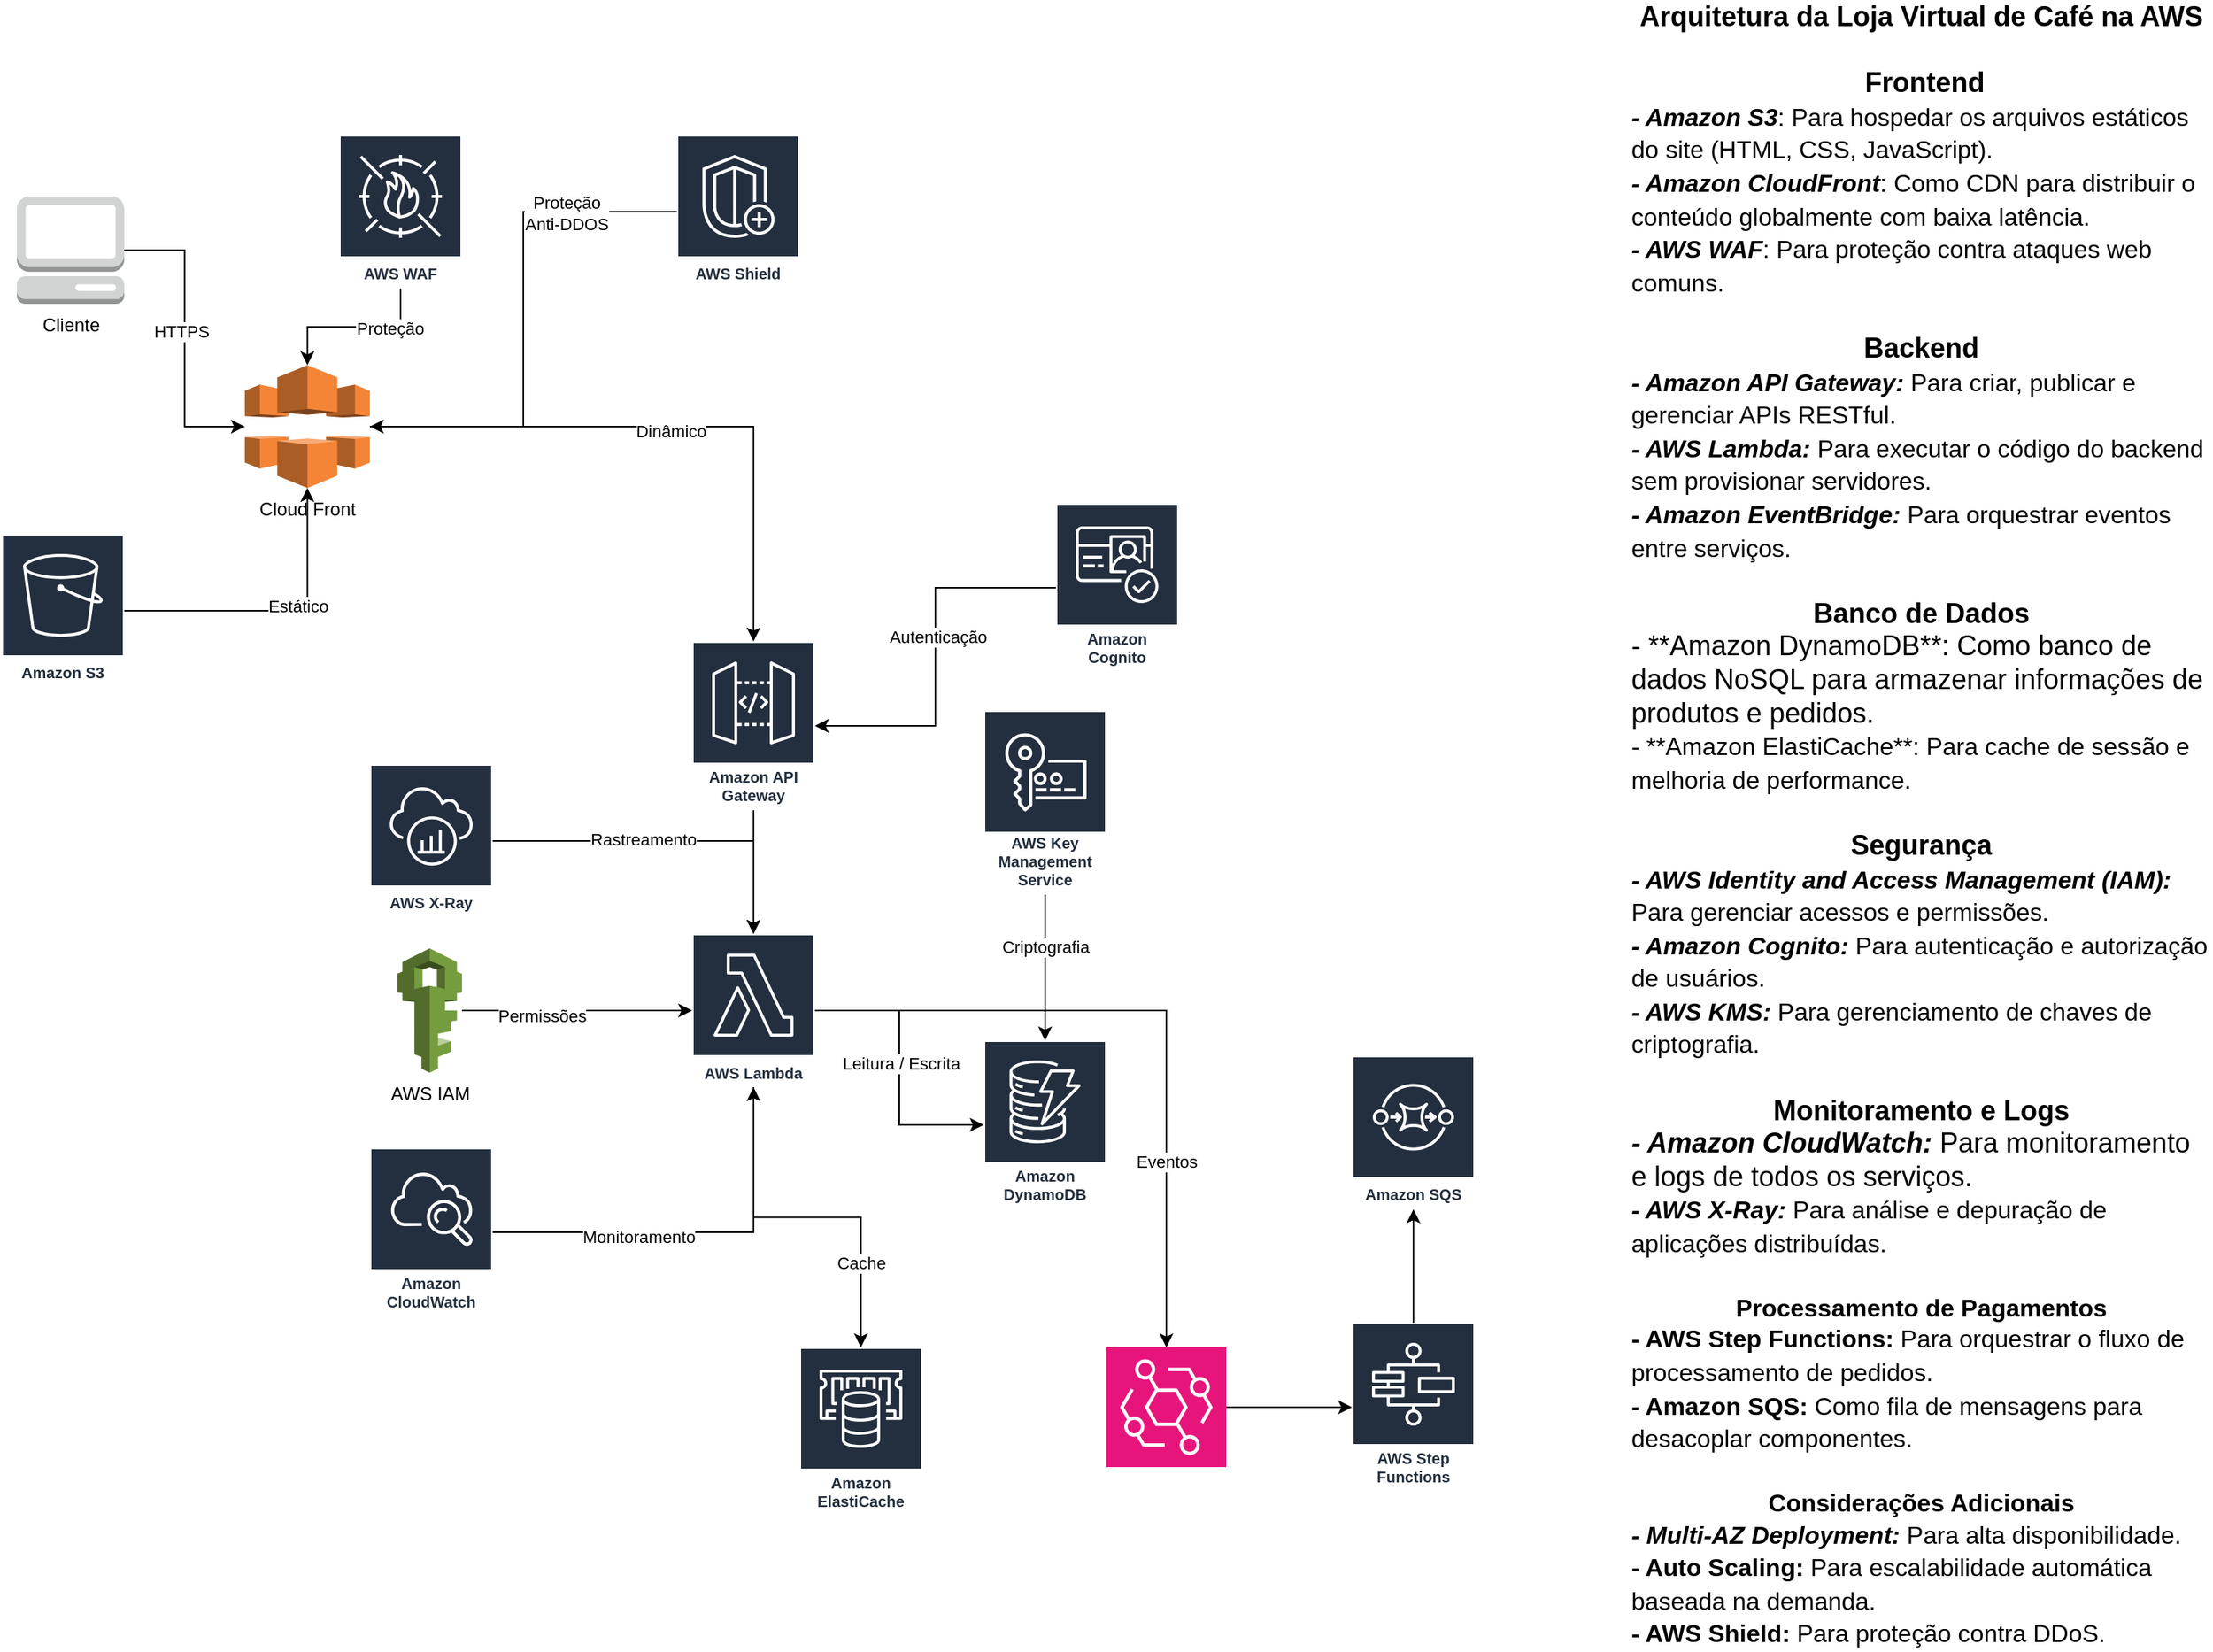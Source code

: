 <mxfile version="24.7.17">
  <diagram id="Ht1M8jgEwFfnCIfOTk4-" name="Page-1">
    <mxGraphModel dx="2200" dy="1303" grid="1" gridSize="10" guides="1" tooltips="1" connect="1" arrows="1" fold="1" page="1" pageScale="1" pageWidth="1654" pageHeight="1169" math="0" shadow="0">
      <root>
        <mxCell id="0" />
        <mxCell id="1" parent="0" />
        <mxCell id="QQk4dAQx20ExkPz3AdSX-21" style="edgeStyle=orthogonalEdgeStyle;rounded=0;orthogonalLoop=1;jettySize=auto;html=1;" parent="1" source="QQk4dAQx20ExkPz3AdSX-2" target="6D-WO8wmIOQ5Lj4E1bp6-4" edge="1">
          <mxGeometry relative="1" as="geometry">
            <mxPoint x="400" y="460" as="targetPoint" />
          </mxGeometry>
        </mxCell>
        <mxCell id="QQk4dAQx20ExkPz3AdSX-22" value="Dinâmico" style="edgeLabel;html=1;align=center;verticalAlign=middle;resizable=0;points=[];" parent="QQk4dAQx20ExkPz3AdSX-21" vertex="1" connectable="0">
          <mxGeometry x="0.004" y="-3" relative="1" as="geometry">
            <mxPoint as="offset" />
          </mxGeometry>
        </mxCell>
        <mxCell id="QQk4dAQx20ExkPz3AdSX-2" value="Cloud Front" style="outlineConnect=0;dashed=0;verticalLabelPosition=bottom;verticalAlign=top;align=center;html=1;shape=mxgraph.aws3.cloudfront;fillColor=#F58536;gradientColor=none;" parent="1" vertex="1">
          <mxGeometry x="278.56" y="280" width="81.44" height="80" as="geometry" />
        </mxCell>
        <mxCell id="QQk4dAQx20ExkPz3AdSX-3" value="Cliente" style="outlineConnect=0;dashed=0;verticalLabelPosition=bottom;verticalAlign=top;align=center;html=1;shape=mxgraph.aws3.management_console;fillColor=#D2D3D3;gradientColor=none;" parent="1" vertex="1">
          <mxGeometry x="130" y="170" width="70" height="70" as="geometry" />
        </mxCell>
        <mxCell id="QQk4dAQx20ExkPz3AdSX-14" style="edgeStyle=orthogonalEdgeStyle;rounded=0;orthogonalLoop=1;jettySize=auto;html=1;" parent="1" target="QQk4dAQx20ExkPz3AdSX-2" edge="1" source="6D-WO8wmIOQ5Lj4E1bp6-2">
          <mxGeometry relative="1" as="geometry">
            <mxPoint x="330.0" y="184.957" as="sourcePoint" />
          </mxGeometry>
        </mxCell>
        <mxCell id="QQk4dAQx20ExkPz3AdSX-15" value="Proteção" style="edgeLabel;html=1;align=center;verticalAlign=middle;resizable=0;points=[];" parent="QQk4dAQx20ExkPz3AdSX-14" vertex="1" connectable="0">
          <mxGeometry x="-0.411" y="1" relative="1" as="geometry">
            <mxPoint as="offset" />
          </mxGeometry>
        </mxCell>
        <mxCell id="QQk4dAQx20ExkPz3AdSX-16" style="edgeStyle=orthogonalEdgeStyle;rounded=0;orthogonalLoop=1;jettySize=auto;html=1;entryX=1;entryY=0.5;entryDx=0;entryDy=0;entryPerimeter=0;" parent="1" source="6D-WO8wmIOQ5Lj4E1bp6-1" target="QQk4dAQx20ExkPz3AdSX-2" edge="1">
          <mxGeometry relative="1" as="geometry">
            <mxPoint x="460" y="360" as="targetPoint" />
            <mxPoint x="480" y="260" as="sourcePoint" />
          </mxGeometry>
        </mxCell>
        <mxCell id="QQk4dAQx20ExkPz3AdSX-17" value="Proteção&lt;div&gt;Anti-DDOS&lt;/div&gt;" style="edgeLabel;html=1;align=center;verticalAlign=middle;resizable=0;points=[];" parent="QQk4dAQx20ExkPz3AdSX-16" vertex="1" connectable="0">
          <mxGeometry x="-0.575" y="1" relative="1" as="geometry">
            <mxPoint as="offset" />
          </mxGeometry>
        </mxCell>
        <mxCell id="QQk4dAQx20ExkPz3AdSX-12" style="edgeStyle=orthogonalEdgeStyle;rounded=0;orthogonalLoop=1;jettySize=auto;html=1;entryX=0;entryY=0.5;entryDx=0;entryDy=0;entryPerimeter=0;" parent="1" source="QQk4dAQx20ExkPz3AdSX-3" target="QQk4dAQx20ExkPz3AdSX-2" edge="1">
          <mxGeometry relative="1" as="geometry" />
        </mxCell>
        <mxCell id="QQk4dAQx20ExkPz3AdSX-13" value="HTTPS" style="edgeLabel;html=1;align=center;verticalAlign=middle;resizable=0;points=[];" parent="QQk4dAQx20ExkPz3AdSX-12" vertex="1" connectable="0">
          <mxGeometry x="-0.033" y="-3" relative="1" as="geometry">
            <mxPoint y="-1" as="offset" />
          </mxGeometry>
        </mxCell>
        <mxCell id="QQk4dAQx20ExkPz3AdSX-18" style="edgeStyle=orthogonalEdgeStyle;rounded=0;orthogonalLoop=1;jettySize=auto;html=1;entryX=0.5;entryY=1;entryDx=0;entryDy=0;entryPerimeter=0;" parent="1" source="6D-WO8wmIOQ5Lj4E1bp6-3" target="QQk4dAQx20ExkPz3AdSX-2" edge="1">
          <mxGeometry relative="1" as="geometry">
            <mxPoint x="350" y="560" as="sourcePoint" />
          </mxGeometry>
        </mxCell>
        <mxCell id="QQk4dAQx20ExkPz3AdSX-19" value="Estático" style="edgeLabel;html=1;align=center;verticalAlign=middle;resizable=0;points=[];" parent="QQk4dAQx20ExkPz3AdSX-18" vertex="1" connectable="0">
          <mxGeometry x="0.132" y="3" relative="1" as="geometry">
            <mxPoint as="offset" />
          </mxGeometry>
        </mxCell>
        <mxCell id="6D-WO8wmIOQ5Lj4E1bp6-1" value="AWS Shield" style="sketch=0;outlineConnect=0;fontColor=#232F3E;gradientColor=none;strokeColor=#ffffff;fillColor=#232F3E;dashed=0;verticalLabelPosition=middle;verticalAlign=bottom;align=center;html=1;whiteSpace=wrap;fontSize=10;fontStyle=1;spacing=3;shape=mxgraph.aws4.productIcon;prIcon=mxgraph.aws4.shield;" vertex="1" parent="1">
          <mxGeometry x="560" y="130" width="80" height="100" as="geometry" />
        </mxCell>
        <mxCell id="6D-WO8wmIOQ5Lj4E1bp6-2" value="AWS WAF" style="sketch=0;outlineConnect=0;fontColor=#232F3E;gradientColor=none;strokeColor=#ffffff;fillColor=#232F3E;dashed=0;verticalLabelPosition=middle;verticalAlign=bottom;align=center;html=1;whiteSpace=wrap;fontSize=10;fontStyle=1;spacing=3;shape=mxgraph.aws4.productIcon;prIcon=mxgraph.aws4.waf;" vertex="1" parent="1">
          <mxGeometry x="340" y="130" width="80" height="100" as="geometry" />
        </mxCell>
        <mxCell id="6D-WO8wmIOQ5Lj4E1bp6-3" value="Amazon S3" style="sketch=0;outlineConnect=0;fontColor=#232F3E;gradientColor=none;strokeColor=#ffffff;fillColor=#232F3E;dashed=0;verticalLabelPosition=middle;verticalAlign=bottom;align=center;html=1;whiteSpace=wrap;fontSize=10;fontStyle=1;spacing=3;shape=mxgraph.aws4.productIcon;prIcon=mxgraph.aws4.s3;" vertex="1" parent="1">
          <mxGeometry x="120" y="390" width="80" height="100" as="geometry" />
        </mxCell>
        <mxCell id="6D-WO8wmIOQ5Lj4E1bp6-9" style="edgeStyle=orthogonalEdgeStyle;rounded=0;orthogonalLoop=1;jettySize=auto;html=1;" edge="1" parent="1" source="6D-WO8wmIOQ5Lj4E1bp6-4" target="6D-WO8wmIOQ5Lj4E1bp6-8">
          <mxGeometry relative="1" as="geometry" />
        </mxCell>
        <mxCell id="6D-WO8wmIOQ5Lj4E1bp6-4" value="Amazon API Gateway" style="sketch=0;outlineConnect=0;fontColor=#232F3E;gradientColor=none;strokeColor=#ffffff;fillColor=#232F3E;dashed=0;verticalLabelPosition=middle;verticalAlign=bottom;align=center;html=1;whiteSpace=wrap;fontSize=10;fontStyle=1;spacing=3;shape=mxgraph.aws4.productIcon;prIcon=mxgraph.aws4.api_gateway;" vertex="1" parent="1">
          <mxGeometry x="570" y="460" width="80" height="110" as="geometry" />
        </mxCell>
        <mxCell id="6D-WO8wmIOQ5Lj4E1bp6-6" style="edgeStyle=orthogonalEdgeStyle;rounded=0;orthogonalLoop=1;jettySize=auto;html=1;" edge="1" parent="1" source="6D-WO8wmIOQ5Lj4E1bp6-5" target="6D-WO8wmIOQ5Lj4E1bp6-4">
          <mxGeometry relative="1" as="geometry" />
        </mxCell>
        <mxCell id="6D-WO8wmIOQ5Lj4E1bp6-7" value="Autenticação" style="edgeLabel;html=1;align=center;verticalAlign=middle;resizable=0;points=[];" vertex="1" connectable="0" parent="6D-WO8wmIOQ5Lj4E1bp6-6">
          <mxGeometry x="-0.105" y="1" relative="1" as="geometry">
            <mxPoint as="offset" />
          </mxGeometry>
        </mxCell>
        <mxCell id="6D-WO8wmIOQ5Lj4E1bp6-5" value="Amazon Cognito" style="sketch=0;outlineConnect=0;fontColor=#232F3E;gradientColor=none;strokeColor=#ffffff;fillColor=#232F3E;dashed=0;verticalLabelPosition=middle;verticalAlign=bottom;align=center;html=1;whiteSpace=wrap;fontSize=10;fontStyle=1;spacing=3;shape=mxgraph.aws4.productIcon;prIcon=mxgraph.aws4.cognito;" vertex="1" parent="1">
          <mxGeometry x="807" y="370" width="80" height="110" as="geometry" />
        </mxCell>
        <mxCell id="6D-WO8wmIOQ5Lj4E1bp6-22" style="edgeStyle=orthogonalEdgeStyle;rounded=0;orthogonalLoop=1;jettySize=auto;html=1;" edge="1" parent="1" source="6D-WO8wmIOQ5Lj4E1bp6-8" target="6D-WO8wmIOQ5Lj4E1bp6-21">
          <mxGeometry relative="1" as="geometry" />
        </mxCell>
        <mxCell id="6D-WO8wmIOQ5Lj4E1bp6-23" value="Leitura / Escrita" style="edgeLabel;html=1;align=center;verticalAlign=middle;resizable=0;points=[];" vertex="1" connectable="0" parent="6D-WO8wmIOQ5Lj4E1bp6-22">
          <mxGeometry x="-0.037" y="1" relative="1" as="geometry">
            <mxPoint as="offset" />
          </mxGeometry>
        </mxCell>
        <mxCell id="6D-WO8wmIOQ5Lj4E1bp6-28" style="edgeStyle=orthogonalEdgeStyle;rounded=0;orthogonalLoop=1;jettySize=auto;html=1;" edge="1" parent="1" source="6D-WO8wmIOQ5Lj4E1bp6-8" target="6D-WO8wmIOQ5Lj4E1bp6-27">
          <mxGeometry relative="1" as="geometry" />
        </mxCell>
        <mxCell id="6D-WO8wmIOQ5Lj4E1bp6-29" value="Cache" style="edgeLabel;html=1;align=center;verticalAlign=middle;resizable=0;points=[];" vertex="1" connectable="0" parent="6D-WO8wmIOQ5Lj4E1bp6-28">
          <mxGeometry x="0.535" relative="1" as="geometry">
            <mxPoint as="offset" />
          </mxGeometry>
        </mxCell>
        <mxCell id="6D-WO8wmIOQ5Lj4E1bp6-31" style="edgeStyle=orthogonalEdgeStyle;rounded=0;orthogonalLoop=1;jettySize=auto;html=1;" edge="1" parent="1" source="6D-WO8wmIOQ5Lj4E1bp6-8" target="6D-WO8wmIOQ5Lj4E1bp6-30">
          <mxGeometry relative="1" as="geometry" />
        </mxCell>
        <mxCell id="6D-WO8wmIOQ5Lj4E1bp6-32" value="Eventos" style="edgeLabel;html=1;align=center;verticalAlign=middle;resizable=0;points=[];" vertex="1" connectable="0" parent="6D-WO8wmIOQ5Lj4E1bp6-31">
          <mxGeometry x="0.462" relative="1" as="geometry">
            <mxPoint y="-1" as="offset" />
          </mxGeometry>
        </mxCell>
        <mxCell id="6D-WO8wmIOQ5Lj4E1bp6-8" value="AWS Lambda" style="sketch=0;outlineConnect=0;fontColor=#232F3E;gradientColor=none;strokeColor=#ffffff;fillColor=#232F3E;dashed=0;verticalLabelPosition=middle;verticalAlign=bottom;align=center;html=1;whiteSpace=wrap;fontSize=10;fontStyle=1;spacing=3;shape=mxgraph.aws4.productIcon;prIcon=mxgraph.aws4.lambda;" vertex="1" parent="1">
          <mxGeometry x="570" y="650.5" width="80" height="100" as="geometry" />
        </mxCell>
        <mxCell id="6D-WO8wmIOQ5Lj4E1bp6-11" style="edgeStyle=orthogonalEdgeStyle;rounded=0;orthogonalLoop=1;jettySize=auto;html=1;" edge="1" parent="1" source="6D-WO8wmIOQ5Lj4E1bp6-10" target="6D-WO8wmIOQ5Lj4E1bp6-8">
          <mxGeometry relative="1" as="geometry" />
        </mxCell>
        <mxCell id="6D-WO8wmIOQ5Lj4E1bp6-12" value="Permissões" style="edgeLabel;html=1;align=center;verticalAlign=middle;resizable=0;points=[];" vertex="1" connectable="0" parent="6D-WO8wmIOQ5Lj4E1bp6-11">
          <mxGeometry x="-0.314" y="-3" relative="1" as="geometry">
            <mxPoint as="offset" />
          </mxGeometry>
        </mxCell>
        <mxCell id="6D-WO8wmIOQ5Lj4E1bp6-10" value="AWS IAM" style="outlineConnect=0;dashed=0;verticalLabelPosition=bottom;verticalAlign=top;align=center;html=1;shape=mxgraph.aws3.iam;fillColor=#759C3E;gradientColor=none;" vertex="1" parent="1">
          <mxGeometry x="378" y="660" width="42" height="81" as="geometry" />
        </mxCell>
        <mxCell id="6D-WO8wmIOQ5Lj4E1bp6-14" style="edgeStyle=orthogonalEdgeStyle;rounded=0;orthogonalLoop=1;jettySize=auto;html=1;" edge="1" parent="1" source="6D-WO8wmIOQ5Lj4E1bp6-13" target="6D-WO8wmIOQ5Lj4E1bp6-8">
          <mxGeometry relative="1" as="geometry" />
        </mxCell>
        <mxCell id="6D-WO8wmIOQ5Lj4E1bp6-15" value="Monitoramento" style="edgeLabel;html=1;align=center;verticalAlign=middle;resizable=0;points=[];" vertex="1" connectable="0" parent="6D-WO8wmIOQ5Lj4E1bp6-14">
          <mxGeometry x="-0.287" y="-3" relative="1" as="geometry">
            <mxPoint as="offset" />
          </mxGeometry>
        </mxCell>
        <mxCell id="6D-WO8wmIOQ5Lj4E1bp6-13" value="Amazon CloudWatch" style="sketch=0;outlineConnect=0;fontColor=#232F3E;gradientColor=none;strokeColor=#ffffff;fillColor=#232F3E;dashed=0;verticalLabelPosition=middle;verticalAlign=bottom;align=center;html=1;whiteSpace=wrap;fontSize=10;fontStyle=1;spacing=3;shape=mxgraph.aws4.productIcon;prIcon=mxgraph.aws4.cloudwatch;" vertex="1" parent="1">
          <mxGeometry x="360" y="790" width="80" height="110" as="geometry" />
        </mxCell>
        <mxCell id="6D-WO8wmIOQ5Lj4E1bp6-17" style="edgeStyle=orthogonalEdgeStyle;rounded=0;orthogonalLoop=1;jettySize=auto;html=1;" edge="1" parent="1" source="6D-WO8wmIOQ5Lj4E1bp6-16" target="6D-WO8wmIOQ5Lj4E1bp6-8">
          <mxGeometry relative="1" as="geometry" />
        </mxCell>
        <mxCell id="6D-WO8wmIOQ5Lj4E1bp6-18" value="Rastreamento" style="edgeLabel;html=1;align=center;verticalAlign=middle;resizable=0;points=[];" vertex="1" connectable="0" parent="6D-WO8wmIOQ5Lj4E1bp6-17">
          <mxGeometry x="-0.152" y="1" relative="1" as="geometry">
            <mxPoint as="offset" />
          </mxGeometry>
        </mxCell>
        <mxCell id="6D-WO8wmIOQ5Lj4E1bp6-16" value="AWS X-Ray" style="sketch=0;outlineConnect=0;fontColor=#232F3E;gradientColor=none;strokeColor=#ffffff;fillColor=#232F3E;dashed=0;verticalLabelPosition=middle;verticalAlign=bottom;align=center;html=1;whiteSpace=wrap;fontSize=10;fontStyle=1;spacing=3;shape=mxgraph.aws4.productIcon;prIcon=mxgraph.aws4.xray;" vertex="1" parent="1">
          <mxGeometry x="360" y="540" width="80" height="100" as="geometry" />
        </mxCell>
        <mxCell id="6D-WO8wmIOQ5Lj4E1bp6-21" value="Amazon DynamoDB" style="sketch=0;outlineConnect=0;fontColor=#232F3E;gradientColor=none;strokeColor=#ffffff;fillColor=#232F3E;dashed=0;verticalLabelPosition=middle;verticalAlign=bottom;align=center;html=1;whiteSpace=wrap;fontSize=10;fontStyle=1;spacing=3;shape=mxgraph.aws4.productIcon;prIcon=mxgraph.aws4.dynamodb;" vertex="1" parent="1">
          <mxGeometry x="760" y="720" width="80" height="110" as="geometry" />
        </mxCell>
        <mxCell id="6D-WO8wmIOQ5Lj4E1bp6-25" style="edgeStyle=orthogonalEdgeStyle;rounded=0;orthogonalLoop=1;jettySize=auto;html=1;" edge="1" parent="1" source="6D-WO8wmIOQ5Lj4E1bp6-24" target="6D-WO8wmIOQ5Lj4E1bp6-21">
          <mxGeometry relative="1" as="geometry" />
        </mxCell>
        <mxCell id="6D-WO8wmIOQ5Lj4E1bp6-26" value="Criptografia" style="edgeLabel;html=1;align=center;verticalAlign=middle;resizable=0;points=[];" vertex="1" connectable="0" parent="6D-WO8wmIOQ5Lj4E1bp6-25">
          <mxGeometry x="-0.289" relative="1" as="geometry">
            <mxPoint as="offset" />
          </mxGeometry>
        </mxCell>
        <mxCell id="6D-WO8wmIOQ5Lj4E1bp6-24" value="AWS Key Management Service" style="sketch=0;outlineConnect=0;fontColor=#232F3E;gradientColor=none;strokeColor=#ffffff;fillColor=#232F3E;dashed=0;verticalLabelPosition=middle;verticalAlign=bottom;align=center;html=1;whiteSpace=wrap;fontSize=10;fontStyle=1;spacing=3;shape=mxgraph.aws4.productIcon;prIcon=mxgraph.aws4.key_management_service;" vertex="1" parent="1">
          <mxGeometry x="760" y="505" width="80" height="120" as="geometry" />
        </mxCell>
        <mxCell id="6D-WO8wmIOQ5Lj4E1bp6-27" value="Amazon ElastiCache" style="sketch=0;outlineConnect=0;fontColor=#232F3E;gradientColor=none;strokeColor=#ffffff;fillColor=#232F3E;dashed=0;verticalLabelPosition=middle;verticalAlign=bottom;align=center;html=1;whiteSpace=wrap;fontSize=10;fontStyle=1;spacing=3;shape=mxgraph.aws4.productIcon;prIcon=mxgraph.aws4.elasticache;" vertex="1" parent="1">
          <mxGeometry x="640" y="920" width="80" height="110" as="geometry" />
        </mxCell>
        <mxCell id="6D-WO8wmIOQ5Lj4E1bp6-34" style="edgeStyle=orthogonalEdgeStyle;rounded=0;orthogonalLoop=1;jettySize=auto;html=1;" edge="1" parent="1" source="6D-WO8wmIOQ5Lj4E1bp6-30" target="6D-WO8wmIOQ5Lj4E1bp6-33">
          <mxGeometry relative="1" as="geometry" />
        </mxCell>
        <mxCell id="6D-WO8wmIOQ5Lj4E1bp6-30" value="" style="sketch=0;points=[[0,0,0],[0.25,0,0],[0.5,0,0],[0.75,0,0],[1,0,0],[0,1,0],[0.25,1,0],[0.5,1,0],[0.75,1,0],[1,1,0],[0,0.25,0],[0,0.5,0],[0,0.75,0],[1,0.25,0],[1,0.5,0],[1,0.75,0]];outlineConnect=0;fontColor=#232F3E;fillColor=#E7157B;strokeColor=#ffffff;dashed=0;verticalLabelPosition=bottom;verticalAlign=top;align=center;html=1;fontSize=12;fontStyle=0;aspect=fixed;shape=mxgraph.aws4.resourceIcon;resIcon=mxgraph.aws4.eventbridge;" vertex="1" parent="1">
          <mxGeometry x="840" y="920" width="78" height="78" as="geometry" />
        </mxCell>
        <mxCell id="6D-WO8wmIOQ5Lj4E1bp6-36" style="edgeStyle=orthogonalEdgeStyle;rounded=0;orthogonalLoop=1;jettySize=auto;html=1;" edge="1" parent="1" source="6D-WO8wmIOQ5Lj4E1bp6-33" target="6D-WO8wmIOQ5Lj4E1bp6-35">
          <mxGeometry relative="1" as="geometry" />
        </mxCell>
        <mxCell id="6D-WO8wmIOQ5Lj4E1bp6-33" value="AWS Step Functions" style="sketch=0;outlineConnect=0;fontColor=#232F3E;gradientColor=none;strokeColor=#ffffff;fillColor=#232F3E;dashed=0;verticalLabelPosition=middle;verticalAlign=bottom;align=center;html=1;whiteSpace=wrap;fontSize=10;fontStyle=1;spacing=3;shape=mxgraph.aws4.productIcon;prIcon=mxgraph.aws4.step_functions;" vertex="1" parent="1">
          <mxGeometry x="1000" y="904" width="80" height="110" as="geometry" />
        </mxCell>
        <mxCell id="6D-WO8wmIOQ5Lj4E1bp6-35" value="Amazon SQS" style="sketch=0;outlineConnect=0;fontColor=#232F3E;gradientColor=none;strokeColor=#ffffff;fillColor=#232F3E;dashed=0;verticalLabelPosition=middle;verticalAlign=bottom;align=center;html=1;whiteSpace=wrap;fontSize=10;fontStyle=1;spacing=3;shape=mxgraph.aws4.productIcon;prIcon=mxgraph.aws4.sqs;" vertex="1" parent="1">
          <mxGeometry x="1000" y="730" width="80" height="100" as="geometry" />
        </mxCell>
        <mxCell id="6D-WO8wmIOQ5Lj4E1bp6-37" value="&lt;div style=&quot;font-size: 18px;&quot;&gt;&lt;div style=&quot;text-align: center;&quot;&gt;&lt;b style=&quot;background-color: initial;&quot;&gt;Arquitetura da Loja Virtual de Café na AWS&lt;/b&gt;&lt;/div&gt;&lt;span style=&quot;background-color: initial;&quot;&gt;&lt;div style=&quot;text-align: center;&quot;&gt;&lt;br&gt;&lt;/div&gt;&lt;/span&gt;&lt;/div&gt;&lt;div style=&quot;text-align: center;&quot;&gt;&lt;span style=&quot;background-color: initial;&quot;&gt;&lt;span style=&quot;font-size: 16px;&quot;&gt;&amp;nbsp;&lt;/span&gt;&lt;b style=&quot;&quot;&gt;&lt;font style=&quot;font-size: 18px;&quot;&gt;Frontend&lt;/font&gt;&lt;/b&gt;&lt;/span&gt;&lt;/div&gt;&lt;div style=&quot;font-size: 18px;&quot;&gt;&lt;i style=&quot;font-size: 16px; background-color: initial;&quot;&gt;&lt;b&gt;- Amazon S3&lt;/b&gt;&lt;/i&gt;&lt;span style=&quot;font-size: 16px; background-color: initial;&quot;&gt;: Para hospedar os arquivos estáticos do site (HTML, CSS, JavaScript).&lt;/span&gt;&lt;br&gt;&lt;span style=&quot;font-size: 16px; background-color: initial;&quot;&gt;&lt;i&gt;&lt;b&gt;- Amazon CloudFront&lt;/b&gt;&lt;/i&gt;: Como CDN para distribuir o conteúdo globalmente com baixa latência.&lt;/span&gt;&lt;br&gt;&lt;span style=&quot;font-size: 16px; background-color: initial;&quot;&gt;&lt;b&gt;&lt;i&gt;- AWS WAF&lt;/i&gt;&lt;/b&gt;: Para proteção contra ataques web comuns.&lt;/span&gt;&lt;br&gt;&lt;br&gt;&lt;div style=&quot;font-size: 18px; text-align: center;&quot;&gt;&lt;span style=&quot;background-color: initial;&quot;&gt;&lt;font style=&quot;font-size: 18px;&quot;&gt;&lt;b&gt;Backend&lt;/b&gt;&lt;/font&gt;&lt;/span&gt;&lt;/div&gt;&lt;span style=&quot;font-size: 16px; background-color: initial;&quot;&gt;&lt;b&gt;&lt;i&gt;- Amazon API Gateway:&lt;/i&gt;&lt;/b&gt; Para criar, publicar e gerenciar APIs RESTful.&lt;/span&gt;&lt;br&gt;&lt;span style=&quot;font-size: 16px; background-color: initial;&quot;&gt;&lt;i&gt;&lt;b&gt;- AWS Lambda: &lt;/b&gt;&lt;/i&gt;Para executar o código do backend sem provisionar servidores.&lt;/span&gt;&lt;br&gt;&lt;span style=&quot;font-size: 16px; background-color: initial;&quot;&gt;&lt;b&gt;&lt;i&gt;- Amazon EventBridge:&lt;/i&gt;&lt;/b&gt; Para orquestrar eventos entre serviços.&lt;/span&gt;&lt;br&gt;&lt;span style=&quot;font-size: 18px;&quot;&gt;&lt;br&gt;&lt;div style=&quot;text-align: center;&quot;&gt;&lt;span style=&quot;background-color: initial;&quot;&gt;&lt;b&gt;Banco de Dados&lt;/b&gt;&lt;/span&gt;&lt;/div&gt;&lt;/span&gt;&lt;span style=&quot;font-size: 18px; background-color: initial;&quot;&gt;- **Amazon DynamoDB**: Como banco de dados NoSQL para armazenar informações de produtos e pedidos.&lt;/span&gt;&lt;br&gt;&lt;span style=&quot;font-size: 16px; background-color: initial;&quot;&gt;- **Amazon ElastiCache**: Para cache de sessão e melhoria de performance.&lt;/span&gt;&lt;br&gt;&lt;br&gt;&lt;div style=&quot;text-align: center;&quot;&gt;&lt;span style=&quot;background-color: initial;&quot;&gt;&lt;font style=&quot;font-size: 18px;&quot;&gt;&lt;b&gt;Segurança&lt;/b&gt;&lt;/font&gt;&lt;/span&gt;&lt;/div&gt;&lt;span style=&quot;font-size: 16px; background-color: initial;&quot;&gt;&lt;i&gt;&lt;b&gt;- AWS Identity and Access Management (IAM):&lt;/b&gt;&lt;/i&gt; Para gerenciar acessos e permissões.&lt;/span&gt;&lt;br&gt;&lt;span style=&quot;font-size: 16px; background-color: initial;&quot;&gt;&lt;i&gt;&lt;b&gt;- Amazon Cognito:&lt;/b&gt;&lt;/i&gt; Para autenticação e autorização de usuários.&lt;/span&gt;&lt;br&gt;&lt;span style=&quot;font-size: 16px; background-color: initial;&quot;&gt;&lt;b&gt;&lt;i&gt;- AWS KMS: &lt;/i&gt;&lt;/b&gt;Para gerenciamento de chaves de criptografia.&lt;/span&gt;&lt;br&gt;&lt;span style=&quot;font-size: 16px;&quot;&gt;&lt;br&gt;&lt;div style=&quot;text-align: center;&quot;&gt;&lt;b style=&quot;font-size: 18px; background-color: initial;&quot;&gt;&lt;span style=&quot;background-color: initial;&quot;&gt;Monitoramento e Logs&lt;/span&gt;&lt;/b&gt;&lt;/div&gt;&lt;/span&gt;&lt;span style=&quot;background-color: initial;&quot;&gt;&lt;div style=&quot;&quot;&gt;&lt;span style=&quot;background-color: initial;&quot;&gt;&lt;b&gt;&lt;i&gt;- Amazon CloudWatch:&lt;/i&gt;&lt;/b&gt; Para monitoramento e logs de todos os serviços.&lt;/span&gt;&lt;/div&gt;&lt;/span&gt;&lt;span style=&quot;font-size: 16px; background-color: initial;&quot;&gt;&lt;b&gt;&lt;i&gt;- AWS X-Ray:&lt;/i&gt;&lt;/b&gt; Para análise e depuração de aplicações distribuídas.&lt;/span&gt;&lt;br&gt;&lt;span style=&quot;font-size: 16px;&quot;&gt;&lt;br&gt;&lt;div style=&quot;text-align: center;&quot;&gt;&lt;span style=&quot;background-color: initial;&quot;&gt;&lt;b&gt;Processamento de Pagamentos&lt;/b&gt;&lt;/span&gt;&lt;/div&gt;&lt;/span&gt;&lt;span style=&quot;font-size: 16px; background-color: initial;&quot;&gt;&lt;b&gt;- AWS Step Functions:&lt;/b&gt; Para orquestrar o fluxo de processamento de pedidos.&lt;/span&gt;&lt;br&gt;&lt;span style=&quot;font-size: 16px; background-color: initial;&quot;&gt;&lt;b&gt;- Amazon SQS:&lt;/b&gt; Como fila de mensagens para desacoplar componentes.&lt;/span&gt;&lt;br&gt;&lt;span style=&quot;font-size: 16px;&quot;&gt;&lt;b&gt;&lt;br&gt;&lt;/b&gt;&lt;div style=&quot;text-align: center;&quot;&gt;&lt;span style=&quot;background-color: initial;&quot;&gt;&lt;b&gt;Considerações Adicionais&lt;/b&gt;&lt;/span&gt;&lt;/div&gt;&lt;/span&gt;&lt;span style=&quot;font-size: 16px; background-color: initial;&quot;&gt;&lt;b&gt;&lt;i&gt;- Multi-AZ Deployment:&lt;/i&gt;&lt;/b&gt; Para alta disponibilidade.&lt;/span&gt;&lt;br&gt;&lt;span style=&quot;font-size: 16px; background-color: initial;&quot;&gt;&lt;b&gt;- Auto Scaling:&lt;/b&gt; Para escalabilidade automática baseada na demanda.&lt;/span&gt;&lt;br&gt;&lt;span style=&quot;font-size: 16px; background-color: initial;&quot;&gt;&lt;b&gt;- AWS Shield:&lt;/b&gt; Para proteção contra DDoS.&lt;/span&gt;&lt;br&gt;&lt;/div&gt;" style="text;html=1;align=left;verticalAlign=middle;whiteSpace=wrap;rounded=0;" vertex="1" parent="1">
          <mxGeometry x="1180" y="150" width="380" height="860" as="geometry" />
        </mxCell>
      </root>
    </mxGraphModel>
  </diagram>
</mxfile>
